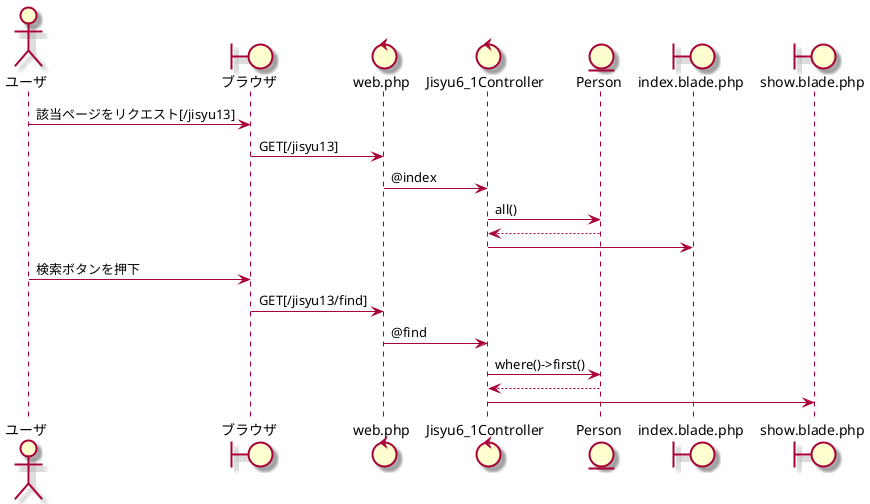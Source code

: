 @startuml
skin rose 
actor ユーザ
boundary ブラウザ
control web.php
control Jisyu6_1Controller
entity Person
boundary index.blade.php
boundary show.blade.php

ユーザ->ブラウザ:該当ページをリクエスト[/jisyu13]
ブラウザ->web.php:GET[/jisyu13]
web.php->Jisyu6_1Controller:@index
Jisyu6_1Controller->Person:all()
Person -->Jisyu6_1Controller
Jisyu6_1Controller->index.blade.php
ユーザ->ブラウザ:検索ボタンを押下
ブラウザ->web.php:GET[/jisyu13/find]
web.php->Jisyu6_1Controller:@find
Jisyu6_1Controller->Person:where()->first()
Person-->Jisyu6_1Controller
Jisyu6_1Controller->show.blade.php

@enduml